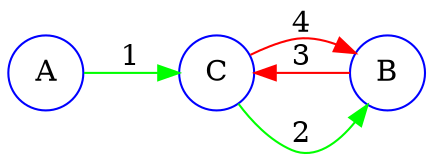 digraph {
graph[rankdir=LR]
node[shape=circle, color=blue]
A; B; C; A -> C [label = "1", color = green]; C -> B [label = "2", color = green]; B -> C [label = "3", color = red]; C -> B [label = "4", color = red]
}